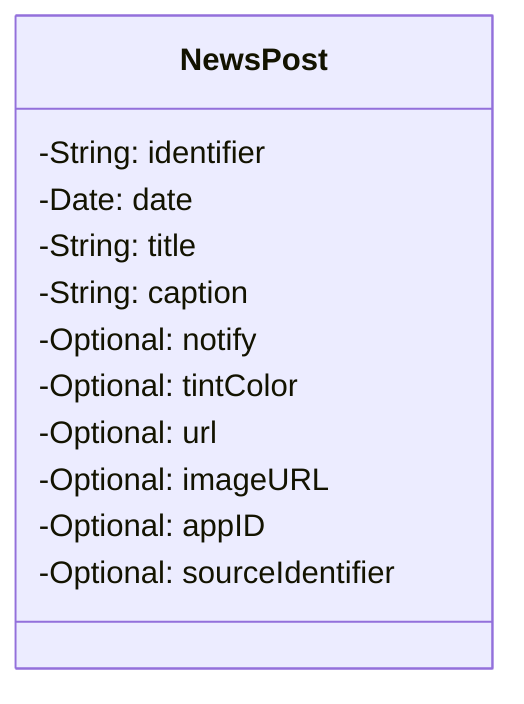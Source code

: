 classDiagram
    class NewsPost {
        -String: identifier
        -Date: date
        -String: title
        -String: caption
        -Optional<Bool>: notify
        -Optional<String>: tintColor
        -Optional<URL>: url
        -Optional<URL>: imageURL
        -Optional<String>: appID
        -Optional<String>: sourceIdentifier
    }